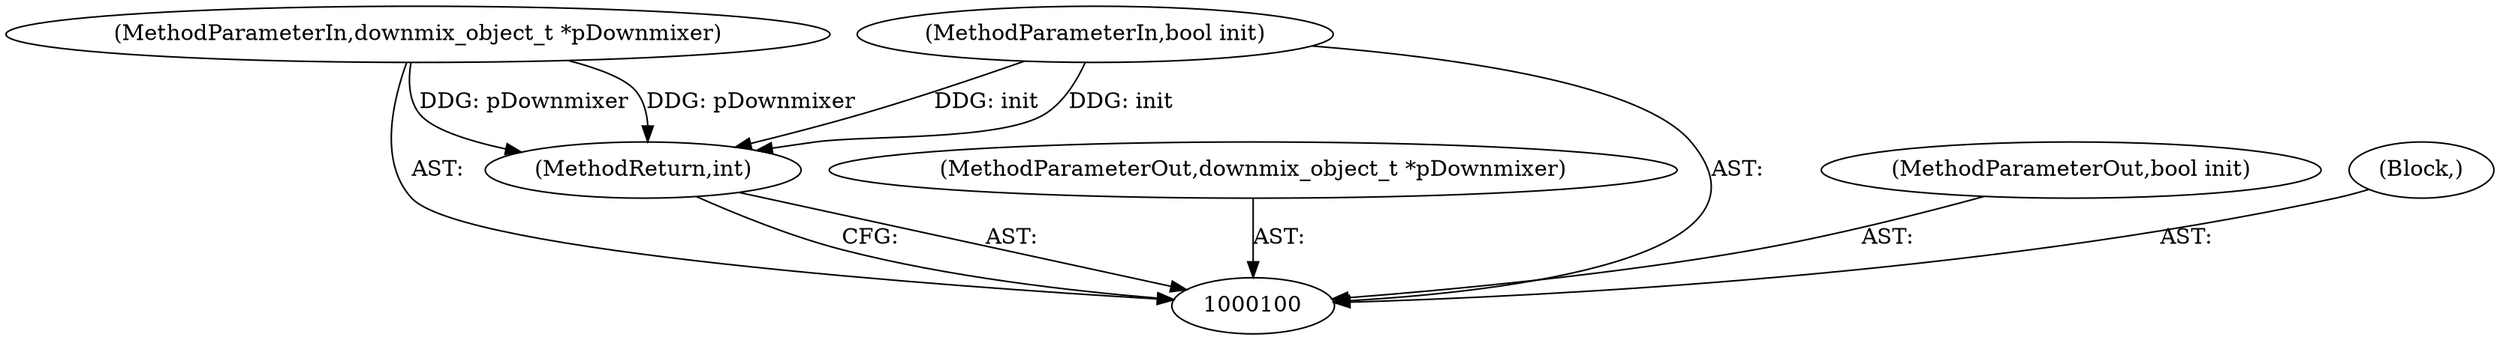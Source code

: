 digraph "0_Android_aeea52da00d210587fb3ed895de3d5f2e0264c88_1" {
"1000104" [label="(MethodReturn,int)"];
"1000101" [label="(MethodParameterIn,downmix_object_t *pDownmixer)"];
"1000110" [label="(MethodParameterOut,downmix_object_t *pDownmixer)"];
"1000102" [label="(MethodParameterIn,bool init)"];
"1000111" [label="(MethodParameterOut,bool init)"];
"1000103" [label="(Block,)"];
"1000104" -> "1000100"  [label="AST: "];
"1000104" -> "1000100"  [label="CFG: "];
"1000102" -> "1000104"  [label="DDG: init"];
"1000101" -> "1000104"  [label="DDG: pDownmixer"];
"1000101" -> "1000100"  [label="AST: "];
"1000101" -> "1000104"  [label="DDG: pDownmixer"];
"1000110" -> "1000100"  [label="AST: "];
"1000102" -> "1000100"  [label="AST: "];
"1000102" -> "1000104"  [label="DDG: init"];
"1000111" -> "1000100"  [label="AST: "];
"1000103" -> "1000100"  [label="AST: "];
}
